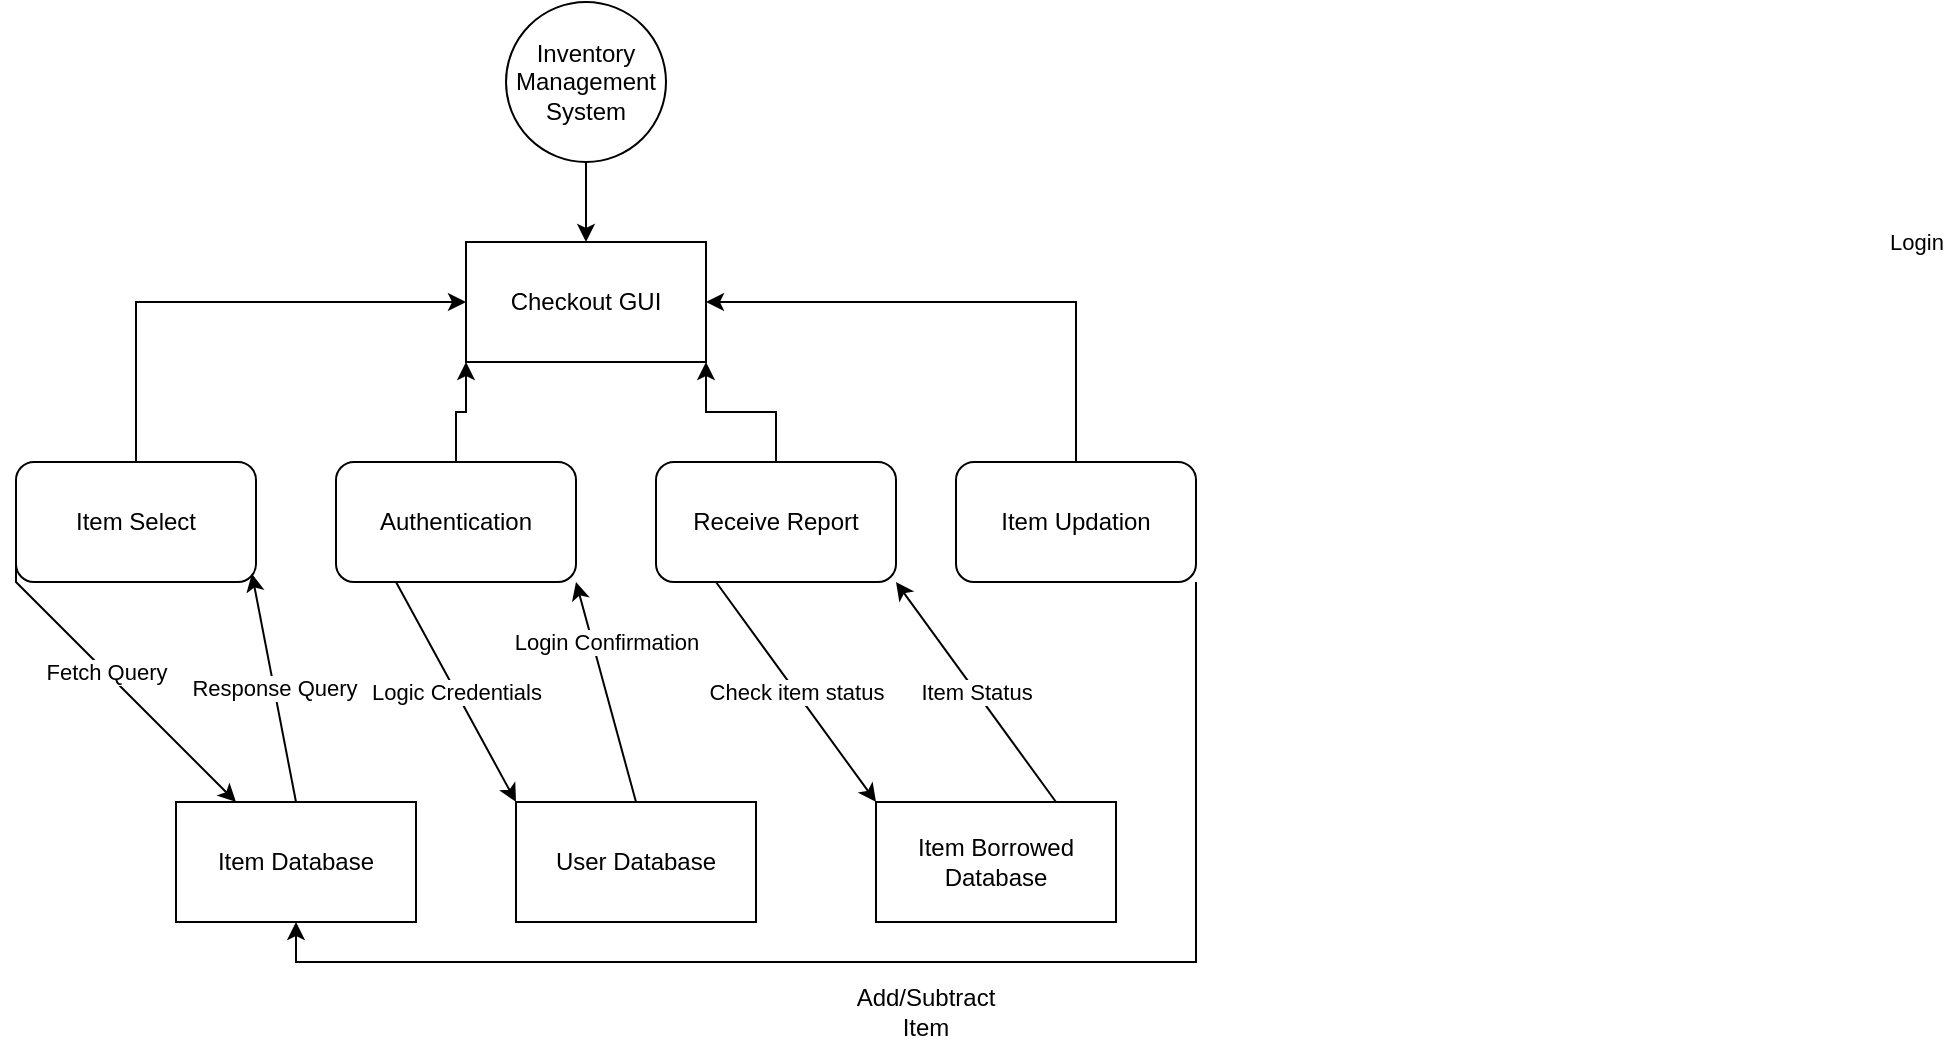 <mxfile version="20.8.5" type="device"><diagram id="j1TicJdDCINCXtOu_pTT" name="Page-1"><mxGraphModel dx="1000" dy="559" grid="1" gridSize="10" guides="1" tooltips="1" connect="1" arrows="1" fold="1" page="1" pageScale="1" pageWidth="850" pageHeight="1100" math="0" shadow="0"><root><mxCell id="0"/><mxCell id="1" parent="0"/><mxCell id="ORT7buRJi8pB95PYV__A-3" style="edgeStyle=orthogonalEdgeStyle;rounded=0;orthogonalLoop=1;jettySize=auto;html=1;exitX=0.5;exitY=1;exitDx=0;exitDy=0;entryX=0.5;entryY=0;entryDx=0;entryDy=0;" edge="1" parent="1" source="ORT7buRJi8pB95PYV__A-1" target="ORT7buRJi8pB95PYV__A-2"><mxGeometry relative="1" as="geometry"/></mxCell><mxCell id="ORT7buRJi8pB95PYV__A-1" value="Inventory Management System" style="ellipse;whiteSpace=wrap;html=1;aspect=fixed;" vertex="1" parent="1"><mxGeometry x="385" y="80" width="80" height="80" as="geometry"/></mxCell><mxCell id="ORT7buRJi8pB95PYV__A-2" value="Checkout GUI" style="rounded=1;whiteSpace=wrap;html=1;arcSize=0;" vertex="1" parent="1"><mxGeometry x="365" y="200" width="120" height="60" as="geometry"/></mxCell><mxCell id="ORT7buRJi8pB95PYV__A-17" style="edgeStyle=orthogonalEdgeStyle;rounded=0;orthogonalLoop=1;jettySize=auto;html=1;exitX=0.5;exitY=0;exitDx=0;exitDy=0;entryX=0;entryY=0.5;entryDx=0;entryDy=0;" edge="1" parent="1" source="ORT7buRJi8pB95PYV__A-4" target="ORT7buRJi8pB95PYV__A-2"><mxGeometry relative="1" as="geometry"/></mxCell><mxCell id="ORT7buRJi8pB95PYV__A-4" value="Item Select" style="rounded=1;whiteSpace=wrap;html=1;" vertex="1" parent="1"><mxGeometry x="140" y="310" width="120" height="60" as="geometry"/></mxCell><mxCell id="ORT7buRJi8pB95PYV__A-25" style="edgeStyle=orthogonalEdgeStyle;rounded=0;orthogonalLoop=1;jettySize=auto;html=1;exitX=0.5;exitY=0;exitDx=0;exitDy=0;entryX=0;entryY=1;entryDx=0;entryDy=0;" edge="1" parent="1" source="ORT7buRJi8pB95PYV__A-5" target="ORT7buRJi8pB95PYV__A-2"><mxGeometry relative="1" as="geometry"/></mxCell><mxCell id="ORT7buRJi8pB95PYV__A-5" value="Authentication" style="rounded=1;whiteSpace=wrap;html=1;" vertex="1" parent="1"><mxGeometry x="300" y="310" width="120" height="60" as="geometry"/></mxCell><mxCell id="ORT7buRJi8pB95PYV__A-34" style="edgeStyle=orthogonalEdgeStyle;rounded=0;orthogonalLoop=1;jettySize=auto;html=1;exitX=0.5;exitY=0;exitDx=0;exitDy=0;entryX=1;entryY=1;entryDx=0;entryDy=0;" edge="1" parent="1" source="ORT7buRJi8pB95PYV__A-6" target="ORT7buRJi8pB95PYV__A-2"><mxGeometry relative="1" as="geometry"/></mxCell><mxCell id="ORT7buRJi8pB95PYV__A-6" value="Receive Report" style="rounded=1;whiteSpace=wrap;html=1;" vertex="1" parent="1"><mxGeometry x="460" y="310" width="120" height="60" as="geometry"/></mxCell><mxCell id="ORT7buRJi8pB95PYV__A-32" style="edgeStyle=orthogonalEdgeStyle;rounded=0;orthogonalLoop=1;jettySize=auto;html=1;exitX=1;exitY=1;exitDx=0;exitDy=0;entryX=0.5;entryY=1;entryDx=0;entryDy=0;" edge="1" parent="1" source="ORT7buRJi8pB95PYV__A-7" target="ORT7buRJi8pB95PYV__A-8"><mxGeometry relative="1" as="geometry"/></mxCell><mxCell id="ORT7buRJi8pB95PYV__A-35" style="edgeStyle=orthogonalEdgeStyle;rounded=0;orthogonalLoop=1;jettySize=auto;html=1;exitX=0.5;exitY=0;exitDx=0;exitDy=0;entryX=1;entryY=0.5;entryDx=0;entryDy=0;" edge="1" parent="1" source="ORT7buRJi8pB95PYV__A-7" target="ORT7buRJi8pB95PYV__A-2"><mxGeometry relative="1" as="geometry"/></mxCell><mxCell id="ORT7buRJi8pB95PYV__A-7" value="Item Updation" style="rounded=1;whiteSpace=wrap;html=1;" vertex="1" parent="1"><mxGeometry x="610" y="310" width="120" height="60" as="geometry"/></mxCell><mxCell id="ORT7buRJi8pB95PYV__A-8" value="Item Database" style="rounded=0;whiteSpace=wrap;html=1;" vertex="1" parent="1"><mxGeometry x="220" y="480" width="120" height="60" as="geometry"/></mxCell><mxCell id="ORT7buRJi8pB95PYV__A-11" value="" style="endArrow=classic;html=1;rounded=0;exitX=0;exitY=0.5;exitDx=0;exitDy=0;entryX=0.25;entryY=0;entryDx=0;entryDy=0;" edge="1" parent="1" source="ORT7buRJi8pB95PYV__A-4" target="ORT7buRJi8pB95PYV__A-8"><mxGeometry relative="1" as="geometry"><mxPoint x="400" y="390" as="sourcePoint"/><mxPoint x="500" y="390" as="targetPoint"/><Array as="points"><mxPoint x="140" y="350"/><mxPoint x="140" y="370"/></Array></mxGeometry></mxCell><mxCell id="ORT7buRJi8pB95PYV__A-12" value="Fetch Query" style="edgeLabel;resizable=0;html=1;align=center;verticalAlign=middle;" connectable="0" vertex="1" parent="ORT7buRJi8pB95PYV__A-11"><mxGeometry relative="1" as="geometry"/></mxCell><mxCell id="ORT7buRJi8pB95PYV__A-14" value="" style="endArrow=classic;html=1;rounded=0;exitX=0.5;exitY=0;exitDx=0;exitDy=0;entryX=0.983;entryY=0.931;entryDx=0;entryDy=0;entryPerimeter=0;" edge="1" parent="1" source="ORT7buRJi8pB95PYV__A-8" target="ORT7buRJi8pB95PYV__A-4"><mxGeometry relative="1" as="geometry"><mxPoint x="290" y="430" as="sourcePoint"/><mxPoint x="390" y="430" as="targetPoint"/></mxGeometry></mxCell><mxCell id="ORT7buRJi8pB95PYV__A-15" value="Response Query" style="edgeLabel;resizable=0;html=1;align=center;verticalAlign=middle;" connectable="0" vertex="1" parent="ORT7buRJi8pB95PYV__A-14"><mxGeometry relative="1" as="geometry"/></mxCell><mxCell id="ORT7buRJi8pB95PYV__A-18" value="User Database" style="rounded=0;whiteSpace=wrap;html=1;" vertex="1" parent="1"><mxGeometry x="390" y="480" width="120" height="60" as="geometry"/></mxCell><mxCell id="ORT7buRJi8pB95PYV__A-20" value="" style="endArrow=classic;html=1;rounded=0;exitX=0.25;exitY=1;exitDx=0;exitDy=0;entryX=0;entryY=0;entryDx=0;entryDy=0;" edge="1" parent="1" source="ORT7buRJi8pB95PYV__A-5" target="ORT7buRJi8pB95PYV__A-18"><mxGeometry relative="1" as="geometry"><mxPoint x="360" y="380" as="sourcePoint"/><mxPoint x="460" y="380" as="targetPoint"/></mxGeometry></mxCell><mxCell id="ORT7buRJi8pB95PYV__A-21" value="Logic Credentials" style="edgeLabel;resizable=0;html=1;align=center;verticalAlign=middle;" connectable="0" vertex="1" parent="ORT7buRJi8pB95PYV__A-20"><mxGeometry relative="1" as="geometry"/></mxCell><mxCell id="ORT7buRJi8pB95PYV__A-22" value="Login" style="endArrow=classic;html=1;rounded=0;exitX=0.5;exitY=0;exitDx=0;exitDy=0;entryX=1;entryY=1;entryDx=0;entryDy=0;" edge="1" parent="1" source="ORT7buRJi8pB95PYV__A-18" target="ORT7buRJi8pB95PYV__A-5"><mxGeometry x="0.785" y="-691" relative="1" as="geometry"><mxPoint x="430" y="400" as="sourcePoint"/><mxPoint x="530" y="400" as="targetPoint"/><mxPoint as="offset"/></mxGeometry></mxCell><mxCell id="ORT7buRJi8pB95PYV__A-23" value="Login Confirmation" style="edgeLabel;resizable=0;html=1;align=center;verticalAlign=middle;" connectable="0" vertex="1" parent="ORT7buRJi8pB95PYV__A-22"><mxGeometry relative="1" as="geometry"><mxPoint y="-25" as="offset"/></mxGeometry></mxCell><mxCell id="ORT7buRJi8pB95PYV__A-26" value="Item Borrowed Database" style="rounded=0;whiteSpace=wrap;html=1;" vertex="1" parent="1"><mxGeometry x="570" y="480" width="120" height="60" as="geometry"/></mxCell><mxCell id="ORT7buRJi8pB95PYV__A-28" value="" style="endArrow=classic;html=1;rounded=0;exitX=0.25;exitY=1;exitDx=0;exitDy=0;entryX=0;entryY=0;entryDx=0;entryDy=0;" edge="1" parent="1" source="ORT7buRJi8pB95PYV__A-6" target="ORT7buRJi8pB95PYV__A-26"><mxGeometry relative="1" as="geometry"><mxPoint x="550" y="410" as="sourcePoint"/><mxPoint x="650" y="410" as="targetPoint"/></mxGeometry></mxCell><mxCell id="ORT7buRJi8pB95PYV__A-29" value="Check item status" style="edgeLabel;resizable=0;html=1;align=center;verticalAlign=middle;" connectable="0" vertex="1" parent="ORT7buRJi8pB95PYV__A-28"><mxGeometry relative="1" as="geometry"/></mxCell><mxCell id="ORT7buRJi8pB95PYV__A-30" value="" style="endArrow=classic;html=1;rounded=0;exitX=0.75;exitY=0;exitDx=0;exitDy=0;entryX=1;entryY=1;entryDx=0;entryDy=0;" edge="1" parent="1" source="ORT7buRJi8pB95PYV__A-26" target="ORT7buRJi8pB95PYV__A-6"><mxGeometry relative="1" as="geometry"><mxPoint x="610" y="410" as="sourcePoint"/><mxPoint x="710" y="410" as="targetPoint"/></mxGeometry></mxCell><mxCell id="ORT7buRJi8pB95PYV__A-31" value="Item Status" style="edgeLabel;resizable=0;html=1;align=center;verticalAlign=middle;" connectable="0" vertex="1" parent="ORT7buRJi8pB95PYV__A-30"><mxGeometry relative="1" as="geometry"/></mxCell><mxCell id="ORT7buRJi8pB95PYV__A-33" value="Add/Subtract Item" style="text;html=1;strokeColor=none;fillColor=none;align=center;verticalAlign=middle;whiteSpace=wrap;rounded=0;" vertex="1" parent="1"><mxGeometry x="550" y="570" width="90" height="30" as="geometry"/></mxCell></root></mxGraphModel></diagram></mxfile>